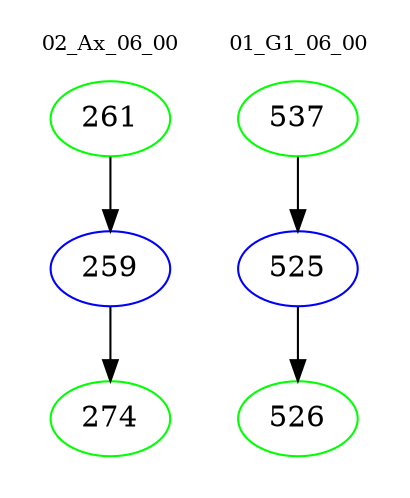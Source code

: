 digraph{
subgraph cluster_0 {
color = white
label = "02_Ax_06_00";
fontsize=10;
T0_261 [label="261", color="green"]
T0_261 -> T0_259 [color="black"]
T0_259 [label="259", color="blue"]
T0_259 -> T0_274 [color="black"]
T0_274 [label="274", color="green"]
}
subgraph cluster_1 {
color = white
label = "01_G1_06_00";
fontsize=10;
T1_537 [label="537", color="green"]
T1_537 -> T1_525 [color="black"]
T1_525 [label="525", color="blue"]
T1_525 -> T1_526 [color="black"]
T1_526 [label="526", color="green"]
}
}
